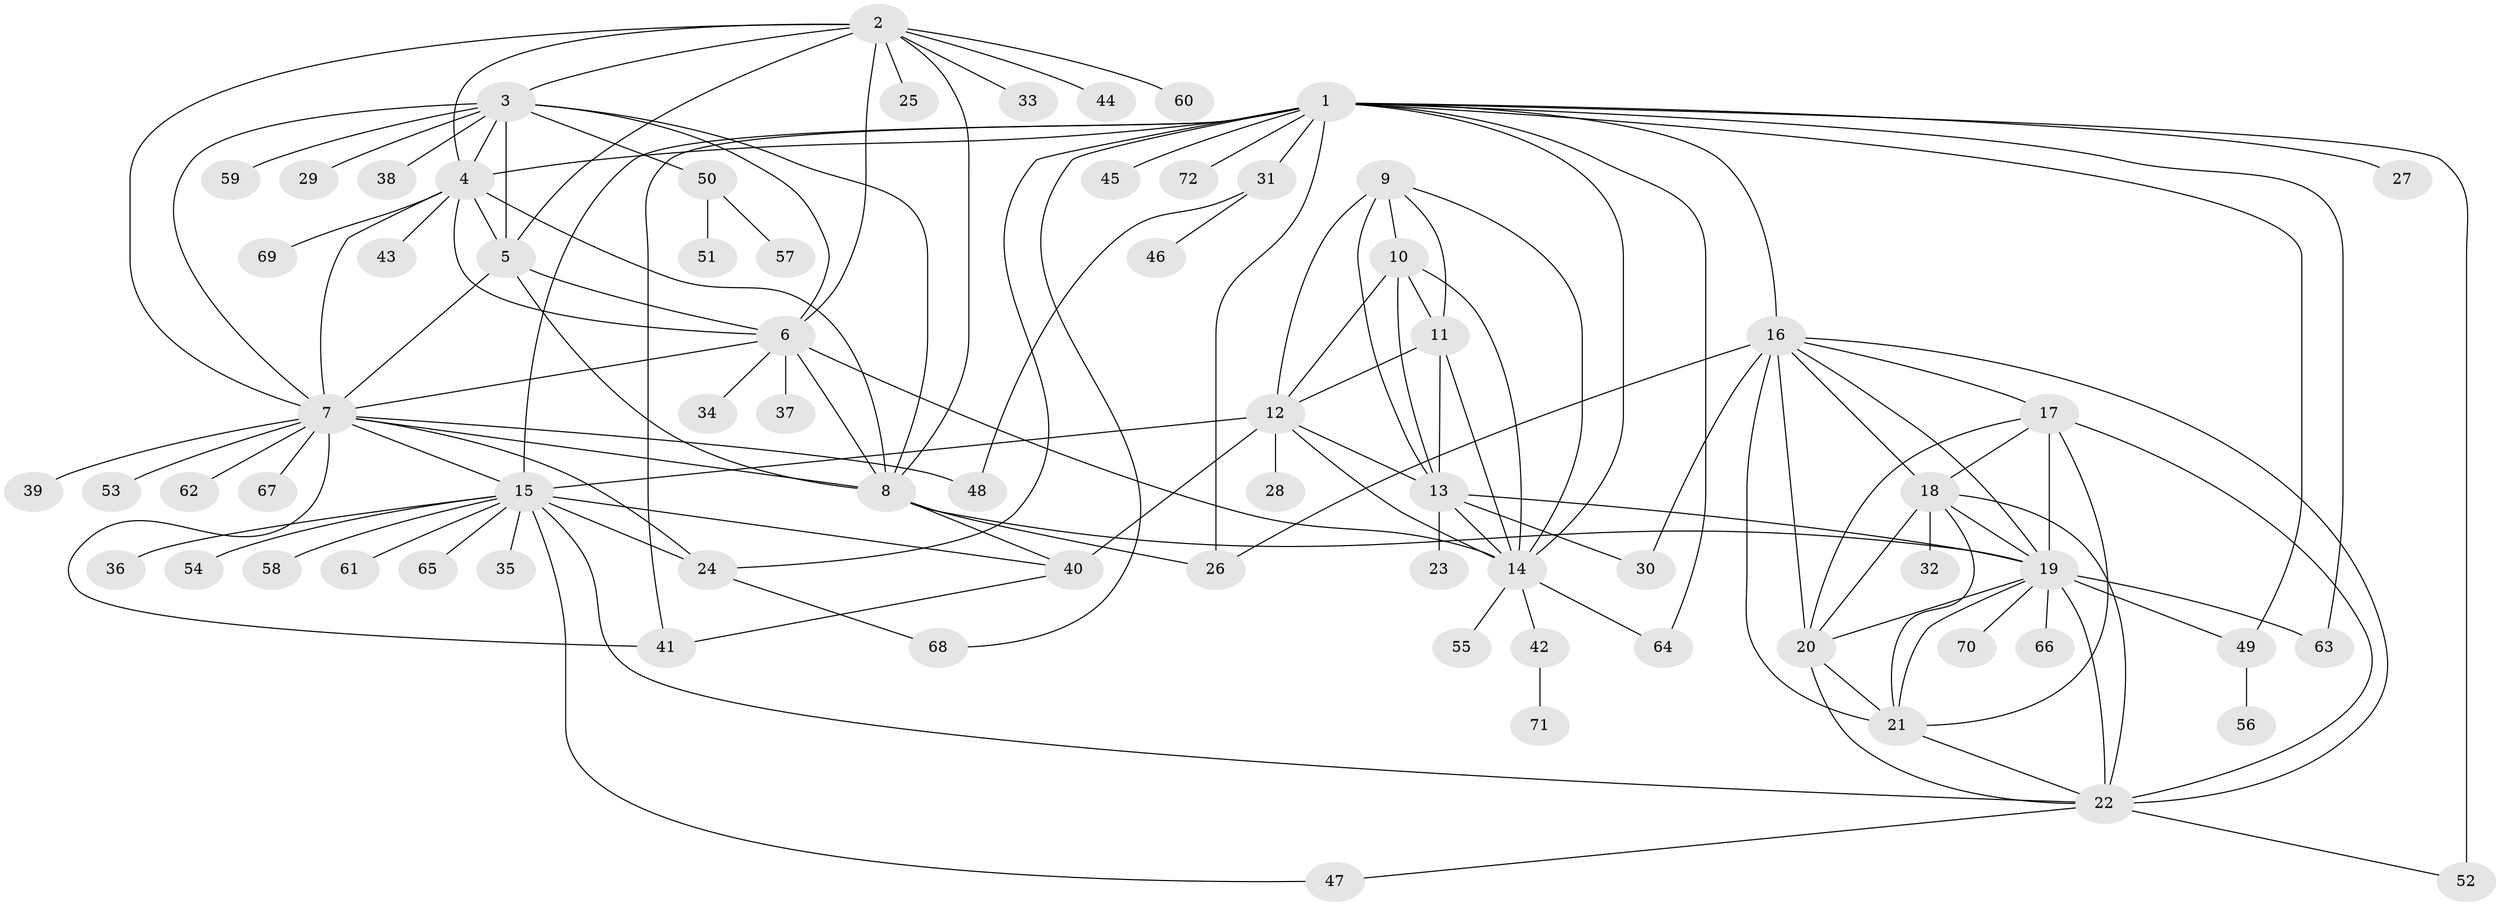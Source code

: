// original degree distribution, {9: 0.02097902097902098, 11: 0.055944055944055944, 6: 0.013986013986013986, 10: 0.03496503496503497, 15: 0.006993006993006993, 8: 0.04195804195804196, 7: 0.04195804195804196, 12: 0.02097902097902098, 13: 0.006993006993006993, 1: 0.5664335664335665, 2: 0.11888111888111888, 3: 0.055944055944055944, 4: 0.013986013986013986}
// Generated by graph-tools (version 1.1) at 2025/52/03/04/25 22:52:45]
// undirected, 72 vertices, 133 edges
graph export_dot {
  node [color=gray90,style=filled];
  1;
  2;
  3;
  4;
  5;
  6;
  7;
  8;
  9;
  10;
  11;
  12;
  13;
  14;
  15;
  16;
  17;
  18;
  19;
  20;
  21;
  22;
  23;
  24;
  25;
  26;
  27;
  28;
  29;
  30;
  31;
  32;
  33;
  34;
  35;
  36;
  37;
  38;
  39;
  40;
  41;
  42;
  43;
  44;
  45;
  46;
  47;
  48;
  49;
  50;
  51;
  52;
  53;
  54;
  55;
  56;
  57;
  58;
  59;
  60;
  61;
  62;
  63;
  64;
  65;
  66;
  67;
  68;
  69;
  70;
  71;
  72;
  1 -- 4 [weight=1.0];
  1 -- 14 [weight=1.0];
  1 -- 15 [weight=1.0];
  1 -- 16 [weight=1.0];
  1 -- 24 [weight=1.0];
  1 -- 26 [weight=4.0];
  1 -- 27 [weight=1.0];
  1 -- 31 [weight=1.0];
  1 -- 41 [weight=3.0];
  1 -- 45 [weight=1.0];
  1 -- 49 [weight=1.0];
  1 -- 52 [weight=3.0];
  1 -- 63 [weight=1.0];
  1 -- 64 [weight=1.0];
  1 -- 68 [weight=1.0];
  1 -- 72 [weight=1.0];
  2 -- 3 [weight=1.0];
  2 -- 4 [weight=1.0];
  2 -- 5 [weight=1.0];
  2 -- 6 [weight=1.0];
  2 -- 7 [weight=1.0];
  2 -- 8 [weight=1.0];
  2 -- 25 [weight=1.0];
  2 -- 33 [weight=1.0];
  2 -- 44 [weight=1.0];
  2 -- 60 [weight=1.0];
  3 -- 4 [weight=1.0];
  3 -- 5 [weight=1.0];
  3 -- 6 [weight=1.0];
  3 -- 7 [weight=1.0];
  3 -- 8 [weight=1.0];
  3 -- 29 [weight=1.0];
  3 -- 38 [weight=1.0];
  3 -- 50 [weight=1.0];
  3 -- 59 [weight=1.0];
  4 -- 5 [weight=1.0];
  4 -- 6 [weight=1.0];
  4 -- 7 [weight=1.0];
  4 -- 8 [weight=1.0];
  4 -- 43 [weight=1.0];
  4 -- 69 [weight=1.0];
  5 -- 6 [weight=1.0];
  5 -- 7 [weight=1.0];
  5 -- 8 [weight=3.0];
  6 -- 7 [weight=1.0];
  6 -- 8 [weight=1.0];
  6 -- 14 [weight=1.0];
  6 -- 34 [weight=1.0];
  6 -- 37 [weight=1.0];
  7 -- 8 [weight=1.0];
  7 -- 15 [weight=1.0];
  7 -- 24 [weight=1.0];
  7 -- 39 [weight=1.0];
  7 -- 41 [weight=1.0];
  7 -- 48 [weight=1.0];
  7 -- 53 [weight=1.0];
  7 -- 62 [weight=1.0];
  7 -- 67 [weight=1.0];
  8 -- 19 [weight=1.0];
  8 -- 26 [weight=1.0];
  8 -- 40 [weight=1.0];
  9 -- 10 [weight=1.0];
  9 -- 11 [weight=1.0];
  9 -- 12 [weight=3.0];
  9 -- 13 [weight=1.0];
  9 -- 14 [weight=1.0];
  10 -- 11 [weight=1.0];
  10 -- 12 [weight=2.0];
  10 -- 13 [weight=1.0];
  10 -- 14 [weight=1.0];
  11 -- 12 [weight=2.0];
  11 -- 13 [weight=1.0];
  11 -- 14 [weight=1.0];
  12 -- 13 [weight=2.0];
  12 -- 14 [weight=2.0];
  12 -- 15 [weight=1.0];
  12 -- 28 [weight=1.0];
  12 -- 40 [weight=5.0];
  13 -- 14 [weight=1.0];
  13 -- 19 [weight=1.0];
  13 -- 23 [weight=2.0];
  13 -- 30 [weight=1.0];
  14 -- 42 [weight=1.0];
  14 -- 55 [weight=1.0];
  14 -- 64 [weight=1.0];
  15 -- 22 [weight=1.0];
  15 -- 24 [weight=5.0];
  15 -- 35 [weight=1.0];
  15 -- 36 [weight=2.0];
  15 -- 40 [weight=1.0];
  15 -- 47 [weight=1.0];
  15 -- 54 [weight=2.0];
  15 -- 58 [weight=1.0];
  15 -- 61 [weight=1.0];
  15 -- 65 [weight=1.0];
  16 -- 17 [weight=1.0];
  16 -- 18 [weight=1.0];
  16 -- 19 [weight=1.0];
  16 -- 20 [weight=1.0];
  16 -- 21 [weight=1.0];
  16 -- 22 [weight=1.0];
  16 -- 26 [weight=1.0];
  16 -- 30 [weight=2.0];
  17 -- 18 [weight=1.0];
  17 -- 19 [weight=1.0];
  17 -- 20 [weight=1.0];
  17 -- 21 [weight=1.0];
  17 -- 22 [weight=1.0];
  18 -- 19 [weight=1.0];
  18 -- 20 [weight=2.0];
  18 -- 21 [weight=1.0];
  18 -- 22 [weight=1.0];
  18 -- 32 [weight=4.0];
  19 -- 20 [weight=1.0];
  19 -- 21 [weight=1.0];
  19 -- 22 [weight=1.0];
  19 -- 49 [weight=1.0];
  19 -- 63 [weight=1.0];
  19 -- 66 [weight=1.0];
  19 -- 70 [weight=1.0];
  20 -- 21 [weight=1.0];
  20 -- 22 [weight=1.0];
  21 -- 22 [weight=1.0];
  22 -- 47 [weight=1.0];
  22 -- 52 [weight=1.0];
  24 -- 68 [weight=1.0];
  31 -- 46 [weight=1.0];
  31 -- 48 [weight=1.0];
  40 -- 41 [weight=1.0];
  42 -- 71 [weight=1.0];
  49 -- 56 [weight=1.0];
  50 -- 51 [weight=1.0];
  50 -- 57 [weight=1.0];
}
